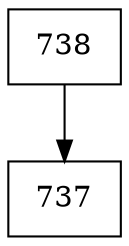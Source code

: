 digraph G {
  node [shape=record];
  node0 [label="{738}"];
  node0 -> node1;
  node1 [label="{737}"];
}
